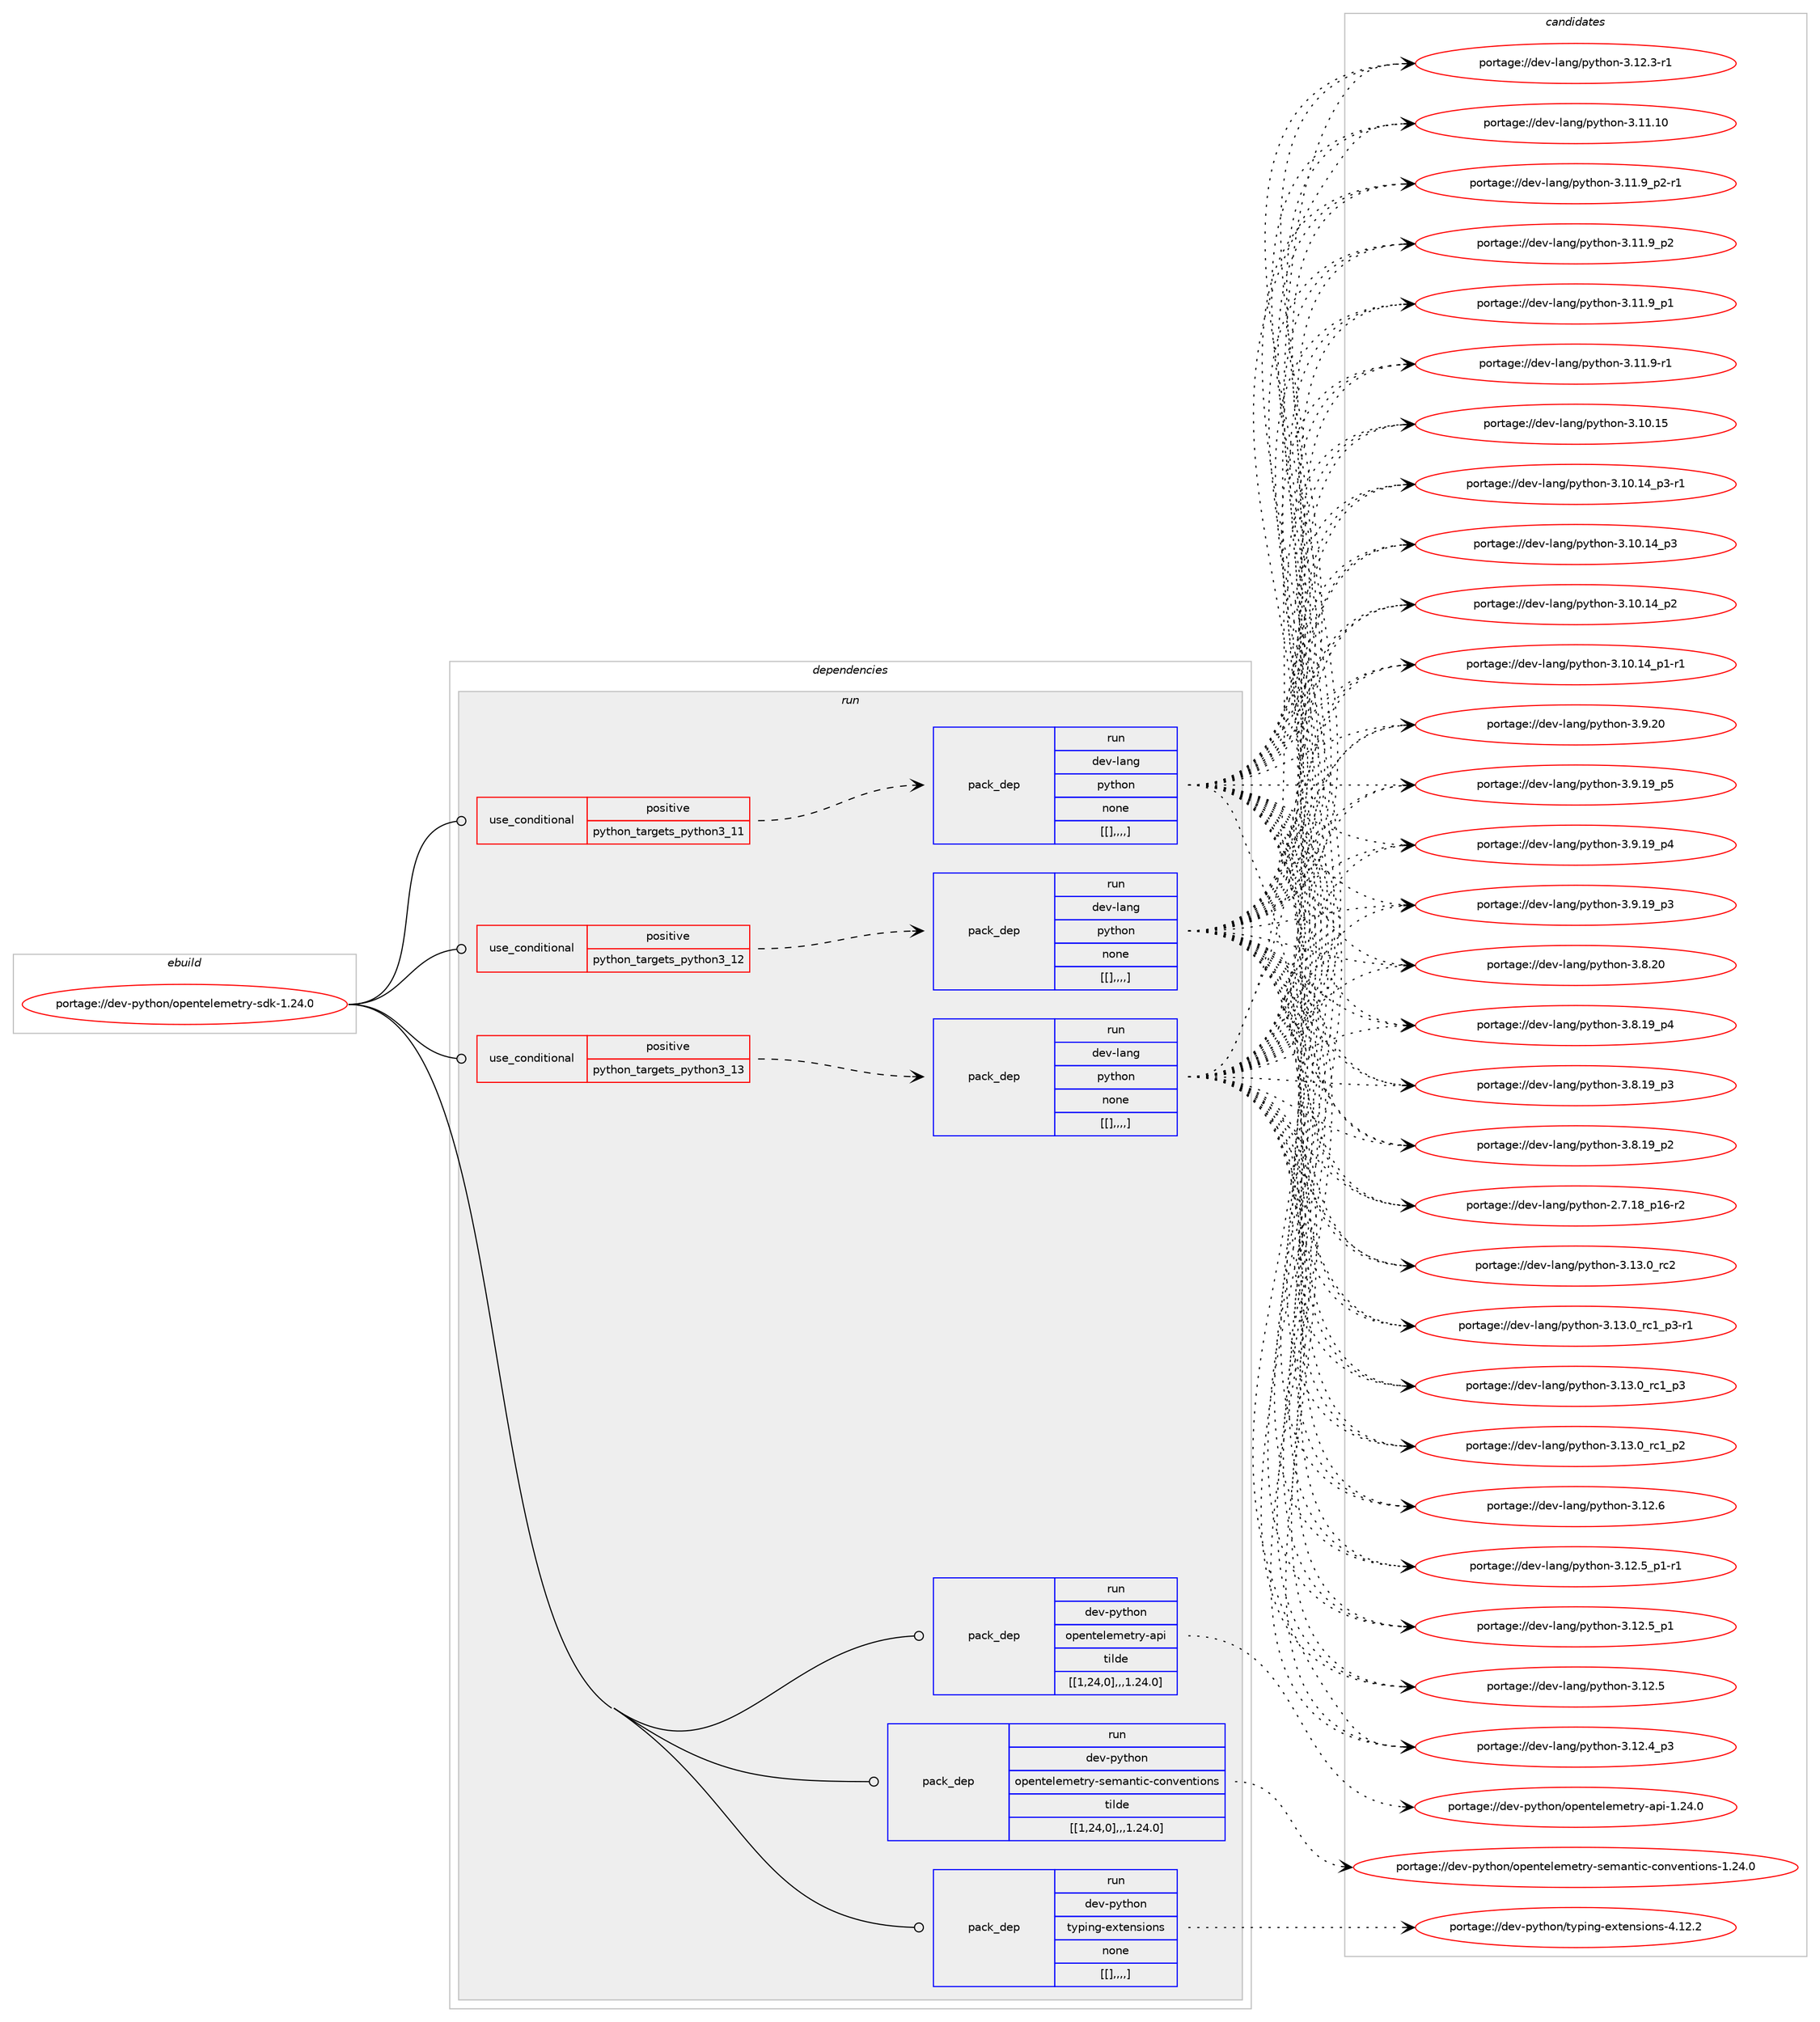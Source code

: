 digraph prolog {

# *************
# Graph options
# *************

newrank=true;
concentrate=true;
compound=true;
graph [rankdir=LR,fontname=Helvetica,fontsize=10,ranksep=1.5];#, ranksep=2.5, nodesep=0.2];
edge  [arrowhead=vee];
node  [fontname=Helvetica,fontsize=10];

# **********
# The ebuild
# **********

subgraph cluster_leftcol {
color=gray;
label=<<i>ebuild</i>>;
id [label="portage://dev-python/opentelemetry-sdk-1.24.0", color=red, width=4, href="../dev-python/opentelemetry-sdk-1.24.0.svg"];
}

# ****************
# The dependencies
# ****************

subgraph cluster_midcol {
color=gray;
label=<<i>dependencies</i>>;
subgraph cluster_compile {
fillcolor="#eeeeee";
style=filled;
label=<<i>compile</i>>;
}
subgraph cluster_compileandrun {
fillcolor="#eeeeee";
style=filled;
label=<<i>compile and run</i>>;
}
subgraph cluster_run {
fillcolor="#eeeeee";
style=filled;
label=<<i>run</i>>;
subgraph cond36214 {
dependency154404 [label=<<TABLE BORDER="0" CELLBORDER="1" CELLSPACING="0" CELLPADDING="4"><TR><TD ROWSPAN="3" CELLPADDING="10">use_conditional</TD></TR><TR><TD>positive</TD></TR><TR><TD>python_targets_python3_11</TD></TR></TABLE>>, shape=none, color=red];
subgraph pack116972 {
dependency154405 [label=<<TABLE BORDER="0" CELLBORDER="1" CELLSPACING="0" CELLPADDING="4" WIDTH="220"><TR><TD ROWSPAN="6" CELLPADDING="30">pack_dep</TD></TR><TR><TD WIDTH="110">run</TD></TR><TR><TD>dev-lang</TD></TR><TR><TD>python</TD></TR><TR><TD>none</TD></TR><TR><TD>[[],,,,]</TD></TR></TABLE>>, shape=none, color=blue];
}
dependency154404:e -> dependency154405:w [weight=20,style="dashed",arrowhead="vee"];
}
id:e -> dependency154404:w [weight=20,style="solid",arrowhead="odot"];
subgraph cond36215 {
dependency154406 [label=<<TABLE BORDER="0" CELLBORDER="1" CELLSPACING="0" CELLPADDING="4"><TR><TD ROWSPAN="3" CELLPADDING="10">use_conditional</TD></TR><TR><TD>positive</TD></TR><TR><TD>python_targets_python3_12</TD></TR></TABLE>>, shape=none, color=red];
subgraph pack116973 {
dependency154407 [label=<<TABLE BORDER="0" CELLBORDER="1" CELLSPACING="0" CELLPADDING="4" WIDTH="220"><TR><TD ROWSPAN="6" CELLPADDING="30">pack_dep</TD></TR><TR><TD WIDTH="110">run</TD></TR><TR><TD>dev-lang</TD></TR><TR><TD>python</TD></TR><TR><TD>none</TD></TR><TR><TD>[[],,,,]</TD></TR></TABLE>>, shape=none, color=blue];
}
dependency154406:e -> dependency154407:w [weight=20,style="dashed",arrowhead="vee"];
}
id:e -> dependency154406:w [weight=20,style="solid",arrowhead="odot"];
subgraph cond36216 {
dependency154408 [label=<<TABLE BORDER="0" CELLBORDER="1" CELLSPACING="0" CELLPADDING="4"><TR><TD ROWSPAN="3" CELLPADDING="10">use_conditional</TD></TR><TR><TD>positive</TD></TR><TR><TD>python_targets_python3_13</TD></TR></TABLE>>, shape=none, color=red];
subgraph pack116974 {
dependency154409 [label=<<TABLE BORDER="0" CELLBORDER="1" CELLSPACING="0" CELLPADDING="4" WIDTH="220"><TR><TD ROWSPAN="6" CELLPADDING="30">pack_dep</TD></TR><TR><TD WIDTH="110">run</TD></TR><TR><TD>dev-lang</TD></TR><TR><TD>python</TD></TR><TR><TD>none</TD></TR><TR><TD>[[],,,,]</TD></TR></TABLE>>, shape=none, color=blue];
}
dependency154408:e -> dependency154409:w [weight=20,style="dashed",arrowhead="vee"];
}
id:e -> dependency154408:w [weight=20,style="solid",arrowhead="odot"];
subgraph pack116975 {
dependency154410 [label=<<TABLE BORDER="0" CELLBORDER="1" CELLSPACING="0" CELLPADDING="4" WIDTH="220"><TR><TD ROWSPAN="6" CELLPADDING="30">pack_dep</TD></TR><TR><TD WIDTH="110">run</TD></TR><TR><TD>dev-python</TD></TR><TR><TD>opentelemetry-api</TD></TR><TR><TD>tilde</TD></TR><TR><TD>[[1,24,0],,,1.24.0]</TD></TR></TABLE>>, shape=none, color=blue];
}
id:e -> dependency154410:w [weight=20,style="solid",arrowhead="odot"];
subgraph pack116976 {
dependency154411 [label=<<TABLE BORDER="0" CELLBORDER="1" CELLSPACING="0" CELLPADDING="4" WIDTH="220"><TR><TD ROWSPAN="6" CELLPADDING="30">pack_dep</TD></TR><TR><TD WIDTH="110">run</TD></TR><TR><TD>dev-python</TD></TR><TR><TD>opentelemetry-semantic-conventions</TD></TR><TR><TD>tilde</TD></TR><TR><TD>[[1,24,0],,,1.24.0]</TD></TR></TABLE>>, shape=none, color=blue];
}
id:e -> dependency154411:w [weight=20,style="solid",arrowhead="odot"];
subgraph pack116977 {
dependency154412 [label=<<TABLE BORDER="0" CELLBORDER="1" CELLSPACING="0" CELLPADDING="4" WIDTH="220"><TR><TD ROWSPAN="6" CELLPADDING="30">pack_dep</TD></TR><TR><TD WIDTH="110">run</TD></TR><TR><TD>dev-python</TD></TR><TR><TD>typing-extensions</TD></TR><TR><TD>none</TD></TR><TR><TD>[[],,,,]</TD></TR></TABLE>>, shape=none, color=blue];
}
id:e -> dependency154412:w [weight=20,style="solid",arrowhead="odot"];
}
}

# **************
# The candidates
# **************

subgraph cluster_choices {
rank=same;
color=gray;
label=<<i>candidates</i>>;

subgraph choice116972 {
color=black;
nodesep=1;
choice10010111845108971101034711212111610411111045514649514648951149950 [label="portage://dev-lang/python-3.13.0_rc2", color=red, width=4,href="../dev-lang/python-3.13.0_rc2.svg"];
choice1001011184510897110103471121211161041111104551464951464895114994995112514511449 [label="portage://dev-lang/python-3.13.0_rc1_p3-r1", color=red, width=4,href="../dev-lang/python-3.13.0_rc1_p3-r1.svg"];
choice100101118451089711010347112121116104111110455146495146489511499499511251 [label="portage://dev-lang/python-3.13.0_rc1_p3", color=red, width=4,href="../dev-lang/python-3.13.0_rc1_p3.svg"];
choice100101118451089711010347112121116104111110455146495146489511499499511250 [label="portage://dev-lang/python-3.13.0_rc1_p2", color=red, width=4,href="../dev-lang/python-3.13.0_rc1_p2.svg"];
choice10010111845108971101034711212111610411111045514649504654 [label="portage://dev-lang/python-3.12.6", color=red, width=4,href="../dev-lang/python-3.12.6.svg"];
choice1001011184510897110103471121211161041111104551464950465395112494511449 [label="portage://dev-lang/python-3.12.5_p1-r1", color=red, width=4,href="../dev-lang/python-3.12.5_p1-r1.svg"];
choice100101118451089711010347112121116104111110455146495046539511249 [label="portage://dev-lang/python-3.12.5_p1", color=red, width=4,href="../dev-lang/python-3.12.5_p1.svg"];
choice10010111845108971101034711212111610411111045514649504653 [label="portage://dev-lang/python-3.12.5", color=red, width=4,href="../dev-lang/python-3.12.5.svg"];
choice100101118451089711010347112121116104111110455146495046529511251 [label="portage://dev-lang/python-3.12.4_p3", color=red, width=4,href="../dev-lang/python-3.12.4_p3.svg"];
choice100101118451089711010347112121116104111110455146495046514511449 [label="portage://dev-lang/python-3.12.3-r1", color=red, width=4,href="../dev-lang/python-3.12.3-r1.svg"];
choice1001011184510897110103471121211161041111104551464949464948 [label="portage://dev-lang/python-3.11.10", color=red, width=4,href="../dev-lang/python-3.11.10.svg"];
choice1001011184510897110103471121211161041111104551464949465795112504511449 [label="portage://dev-lang/python-3.11.9_p2-r1", color=red, width=4,href="../dev-lang/python-3.11.9_p2-r1.svg"];
choice100101118451089711010347112121116104111110455146494946579511250 [label="portage://dev-lang/python-3.11.9_p2", color=red, width=4,href="../dev-lang/python-3.11.9_p2.svg"];
choice100101118451089711010347112121116104111110455146494946579511249 [label="portage://dev-lang/python-3.11.9_p1", color=red, width=4,href="../dev-lang/python-3.11.9_p1.svg"];
choice100101118451089711010347112121116104111110455146494946574511449 [label="portage://dev-lang/python-3.11.9-r1", color=red, width=4,href="../dev-lang/python-3.11.9-r1.svg"];
choice1001011184510897110103471121211161041111104551464948464953 [label="portage://dev-lang/python-3.10.15", color=red, width=4,href="../dev-lang/python-3.10.15.svg"];
choice100101118451089711010347112121116104111110455146494846495295112514511449 [label="portage://dev-lang/python-3.10.14_p3-r1", color=red, width=4,href="../dev-lang/python-3.10.14_p3-r1.svg"];
choice10010111845108971101034711212111610411111045514649484649529511251 [label="portage://dev-lang/python-3.10.14_p3", color=red, width=4,href="../dev-lang/python-3.10.14_p3.svg"];
choice10010111845108971101034711212111610411111045514649484649529511250 [label="portage://dev-lang/python-3.10.14_p2", color=red, width=4,href="../dev-lang/python-3.10.14_p2.svg"];
choice100101118451089711010347112121116104111110455146494846495295112494511449 [label="portage://dev-lang/python-3.10.14_p1-r1", color=red, width=4,href="../dev-lang/python-3.10.14_p1-r1.svg"];
choice10010111845108971101034711212111610411111045514657465048 [label="portage://dev-lang/python-3.9.20", color=red, width=4,href="../dev-lang/python-3.9.20.svg"];
choice100101118451089711010347112121116104111110455146574649579511253 [label="portage://dev-lang/python-3.9.19_p5", color=red, width=4,href="../dev-lang/python-3.9.19_p5.svg"];
choice100101118451089711010347112121116104111110455146574649579511252 [label="portage://dev-lang/python-3.9.19_p4", color=red, width=4,href="../dev-lang/python-3.9.19_p4.svg"];
choice100101118451089711010347112121116104111110455146574649579511251 [label="portage://dev-lang/python-3.9.19_p3", color=red, width=4,href="../dev-lang/python-3.9.19_p3.svg"];
choice10010111845108971101034711212111610411111045514656465048 [label="portage://dev-lang/python-3.8.20", color=red, width=4,href="../dev-lang/python-3.8.20.svg"];
choice100101118451089711010347112121116104111110455146564649579511252 [label="portage://dev-lang/python-3.8.19_p4", color=red, width=4,href="../dev-lang/python-3.8.19_p4.svg"];
choice100101118451089711010347112121116104111110455146564649579511251 [label="portage://dev-lang/python-3.8.19_p3", color=red, width=4,href="../dev-lang/python-3.8.19_p3.svg"];
choice100101118451089711010347112121116104111110455146564649579511250 [label="portage://dev-lang/python-3.8.19_p2", color=red, width=4,href="../dev-lang/python-3.8.19_p2.svg"];
choice100101118451089711010347112121116104111110455046554649569511249544511450 [label="portage://dev-lang/python-2.7.18_p16-r2", color=red, width=4,href="../dev-lang/python-2.7.18_p16-r2.svg"];
dependency154405:e -> choice10010111845108971101034711212111610411111045514649514648951149950:w [style=dotted,weight="100"];
dependency154405:e -> choice1001011184510897110103471121211161041111104551464951464895114994995112514511449:w [style=dotted,weight="100"];
dependency154405:e -> choice100101118451089711010347112121116104111110455146495146489511499499511251:w [style=dotted,weight="100"];
dependency154405:e -> choice100101118451089711010347112121116104111110455146495146489511499499511250:w [style=dotted,weight="100"];
dependency154405:e -> choice10010111845108971101034711212111610411111045514649504654:w [style=dotted,weight="100"];
dependency154405:e -> choice1001011184510897110103471121211161041111104551464950465395112494511449:w [style=dotted,weight="100"];
dependency154405:e -> choice100101118451089711010347112121116104111110455146495046539511249:w [style=dotted,weight="100"];
dependency154405:e -> choice10010111845108971101034711212111610411111045514649504653:w [style=dotted,weight="100"];
dependency154405:e -> choice100101118451089711010347112121116104111110455146495046529511251:w [style=dotted,weight="100"];
dependency154405:e -> choice100101118451089711010347112121116104111110455146495046514511449:w [style=dotted,weight="100"];
dependency154405:e -> choice1001011184510897110103471121211161041111104551464949464948:w [style=dotted,weight="100"];
dependency154405:e -> choice1001011184510897110103471121211161041111104551464949465795112504511449:w [style=dotted,weight="100"];
dependency154405:e -> choice100101118451089711010347112121116104111110455146494946579511250:w [style=dotted,weight="100"];
dependency154405:e -> choice100101118451089711010347112121116104111110455146494946579511249:w [style=dotted,weight="100"];
dependency154405:e -> choice100101118451089711010347112121116104111110455146494946574511449:w [style=dotted,weight="100"];
dependency154405:e -> choice1001011184510897110103471121211161041111104551464948464953:w [style=dotted,weight="100"];
dependency154405:e -> choice100101118451089711010347112121116104111110455146494846495295112514511449:w [style=dotted,weight="100"];
dependency154405:e -> choice10010111845108971101034711212111610411111045514649484649529511251:w [style=dotted,weight="100"];
dependency154405:e -> choice10010111845108971101034711212111610411111045514649484649529511250:w [style=dotted,weight="100"];
dependency154405:e -> choice100101118451089711010347112121116104111110455146494846495295112494511449:w [style=dotted,weight="100"];
dependency154405:e -> choice10010111845108971101034711212111610411111045514657465048:w [style=dotted,weight="100"];
dependency154405:e -> choice100101118451089711010347112121116104111110455146574649579511253:w [style=dotted,weight="100"];
dependency154405:e -> choice100101118451089711010347112121116104111110455146574649579511252:w [style=dotted,weight="100"];
dependency154405:e -> choice100101118451089711010347112121116104111110455146574649579511251:w [style=dotted,weight="100"];
dependency154405:e -> choice10010111845108971101034711212111610411111045514656465048:w [style=dotted,weight="100"];
dependency154405:e -> choice100101118451089711010347112121116104111110455146564649579511252:w [style=dotted,weight="100"];
dependency154405:e -> choice100101118451089711010347112121116104111110455146564649579511251:w [style=dotted,weight="100"];
dependency154405:e -> choice100101118451089711010347112121116104111110455146564649579511250:w [style=dotted,weight="100"];
dependency154405:e -> choice100101118451089711010347112121116104111110455046554649569511249544511450:w [style=dotted,weight="100"];
}
subgraph choice116973 {
color=black;
nodesep=1;
choice10010111845108971101034711212111610411111045514649514648951149950 [label="portage://dev-lang/python-3.13.0_rc2", color=red, width=4,href="../dev-lang/python-3.13.0_rc2.svg"];
choice1001011184510897110103471121211161041111104551464951464895114994995112514511449 [label="portage://dev-lang/python-3.13.0_rc1_p3-r1", color=red, width=4,href="../dev-lang/python-3.13.0_rc1_p3-r1.svg"];
choice100101118451089711010347112121116104111110455146495146489511499499511251 [label="portage://dev-lang/python-3.13.0_rc1_p3", color=red, width=4,href="../dev-lang/python-3.13.0_rc1_p3.svg"];
choice100101118451089711010347112121116104111110455146495146489511499499511250 [label="portage://dev-lang/python-3.13.0_rc1_p2", color=red, width=4,href="../dev-lang/python-3.13.0_rc1_p2.svg"];
choice10010111845108971101034711212111610411111045514649504654 [label="portage://dev-lang/python-3.12.6", color=red, width=4,href="../dev-lang/python-3.12.6.svg"];
choice1001011184510897110103471121211161041111104551464950465395112494511449 [label="portage://dev-lang/python-3.12.5_p1-r1", color=red, width=4,href="../dev-lang/python-3.12.5_p1-r1.svg"];
choice100101118451089711010347112121116104111110455146495046539511249 [label="portage://dev-lang/python-3.12.5_p1", color=red, width=4,href="../dev-lang/python-3.12.5_p1.svg"];
choice10010111845108971101034711212111610411111045514649504653 [label="portage://dev-lang/python-3.12.5", color=red, width=4,href="../dev-lang/python-3.12.5.svg"];
choice100101118451089711010347112121116104111110455146495046529511251 [label="portage://dev-lang/python-3.12.4_p3", color=red, width=4,href="../dev-lang/python-3.12.4_p3.svg"];
choice100101118451089711010347112121116104111110455146495046514511449 [label="portage://dev-lang/python-3.12.3-r1", color=red, width=4,href="../dev-lang/python-3.12.3-r1.svg"];
choice1001011184510897110103471121211161041111104551464949464948 [label="portage://dev-lang/python-3.11.10", color=red, width=4,href="../dev-lang/python-3.11.10.svg"];
choice1001011184510897110103471121211161041111104551464949465795112504511449 [label="portage://dev-lang/python-3.11.9_p2-r1", color=red, width=4,href="../dev-lang/python-3.11.9_p2-r1.svg"];
choice100101118451089711010347112121116104111110455146494946579511250 [label="portage://dev-lang/python-3.11.9_p2", color=red, width=4,href="../dev-lang/python-3.11.9_p2.svg"];
choice100101118451089711010347112121116104111110455146494946579511249 [label="portage://dev-lang/python-3.11.9_p1", color=red, width=4,href="../dev-lang/python-3.11.9_p1.svg"];
choice100101118451089711010347112121116104111110455146494946574511449 [label="portage://dev-lang/python-3.11.9-r1", color=red, width=4,href="../dev-lang/python-3.11.9-r1.svg"];
choice1001011184510897110103471121211161041111104551464948464953 [label="portage://dev-lang/python-3.10.15", color=red, width=4,href="../dev-lang/python-3.10.15.svg"];
choice100101118451089711010347112121116104111110455146494846495295112514511449 [label="portage://dev-lang/python-3.10.14_p3-r1", color=red, width=4,href="../dev-lang/python-3.10.14_p3-r1.svg"];
choice10010111845108971101034711212111610411111045514649484649529511251 [label="portage://dev-lang/python-3.10.14_p3", color=red, width=4,href="../dev-lang/python-3.10.14_p3.svg"];
choice10010111845108971101034711212111610411111045514649484649529511250 [label="portage://dev-lang/python-3.10.14_p2", color=red, width=4,href="../dev-lang/python-3.10.14_p2.svg"];
choice100101118451089711010347112121116104111110455146494846495295112494511449 [label="portage://dev-lang/python-3.10.14_p1-r1", color=red, width=4,href="../dev-lang/python-3.10.14_p1-r1.svg"];
choice10010111845108971101034711212111610411111045514657465048 [label="portage://dev-lang/python-3.9.20", color=red, width=4,href="../dev-lang/python-3.9.20.svg"];
choice100101118451089711010347112121116104111110455146574649579511253 [label="portage://dev-lang/python-3.9.19_p5", color=red, width=4,href="../dev-lang/python-3.9.19_p5.svg"];
choice100101118451089711010347112121116104111110455146574649579511252 [label="portage://dev-lang/python-3.9.19_p4", color=red, width=4,href="../dev-lang/python-3.9.19_p4.svg"];
choice100101118451089711010347112121116104111110455146574649579511251 [label="portage://dev-lang/python-3.9.19_p3", color=red, width=4,href="../dev-lang/python-3.9.19_p3.svg"];
choice10010111845108971101034711212111610411111045514656465048 [label="portage://dev-lang/python-3.8.20", color=red, width=4,href="../dev-lang/python-3.8.20.svg"];
choice100101118451089711010347112121116104111110455146564649579511252 [label="portage://dev-lang/python-3.8.19_p4", color=red, width=4,href="../dev-lang/python-3.8.19_p4.svg"];
choice100101118451089711010347112121116104111110455146564649579511251 [label="portage://dev-lang/python-3.8.19_p3", color=red, width=4,href="../dev-lang/python-3.8.19_p3.svg"];
choice100101118451089711010347112121116104111110455146564649579511250 [label="portage://dev-lang/python-3.8.19_p2", color=red, width=4,href="../dev-lang/python-3.8.19_p2.svg"];
choice100101118451089711010347112121116104111110455046554649569511249544511450 [label="portage://dev-lang/python-2.7.18_p16-r2", color=red, width=4,href="../dev-lang/python-2.7.18_p16-r2.svg"];
dependency154407:e -> choice10010111845108971101034711212111610411111045514649514648951149950:w [style=dotted,weight="100"];
dependency154407:e -> choice1001011184510897110103471121211161041111104551464951464895114994995112514511449:w [style=dotted,weight="100"];
dependency154407:e -> choice100101118451089711010347112121116104111110455146495146489511499499511251:w [style=dotted,weight="100"];
dependency154407:e -> choice100101118451089711010347112121116104111110455146495146489511499499511250:w [style=dotted,weight="100"];
dependency154407:e -> choice10010111845108971101034711212111610411111045514649504654:w [style=dotted,weight="100"];
dependency154407:e -> choice1001011184510897110103471121211161041111104551464950465395112494511449:w [style=dotted,weight="100"];
dependency154407:e -> choice100101118451089711010347112121116104111110455146495046539511249:w [style=dotted,weight="100"];
dependency154407:e -> choice10010111845108971101034711212111610411111045514649504653:w [style=dotted,weight="100"];
dependency154407:e -> choice100101118451089711010347112121116104111110455146495046529511251:w [style=dotted,weight="100"];
dependency154407:e -> choice100101118451089711010347112121116104111110455146495046514511449:w [style=dotted,weight="100"];
dependency154407:e -> choice1001011184510897110103471121211161041111104551464949464948:w [style=dotted,weight="100"];
dependency154407:e -> choice1001011184510897110103471121211161041111104551464949465795112504511449:w [style=dotted,weight="100"];
dependency154407:e -> choice100101118451089711010347112121116104111110455146494946579511250:w [style=dotted,weight="100"];
dependency154407:e -> choice100101118451089711010347112121116104111110455146494946579511249:w [style=dotted,weight="100"];
dependency154407:e -> choice100101118451089711010347112121116104111110455146494946574511449:w [style=dotted,weight="100"];
dependency154407:e -> choice1001011184510897110103471121211161041111104551464948464953:w [style=dotted,weight="100"];
dependency154407:e -> choice100101118451089711010347112121116104111110455146494846495295112514511449:w [style=dotted,weight="100"];
dependency154407:e -> choice10010111845108971101034711212111610411111045514649484649529511251:w [style=dotted,weight="100"];
dependency154407:e -> choice10010111845108971101034711212111610411111045514649484649529511250:w [style=dotted,weight="100"];
dependency154407:e -> choice100101118451089711010347112121116104111110455146494846495295112494511449:w [style=dotted,weight="100"];
dependency154407:e -> choice10010111845108971101034711212111610411111045514657465048:w [style=dotted,weight="100"];
dependency154407:e -> choice100101118451089711010347112121116104111110455146574649579511253:w [style=dotted,weight="100"];
dependency154407:e -> choice100101118451089711010347112121116104111110455146574649579511252:w [style=dotted,weight="100"];
dependency154407:e -> choice100101118451089711010347112121116104111110455146574649579511251:w [style=dotted,weight="100"];
dependency154407:e -> choice10010111845108971101034711212111610411111045514656465048:w [style=dotted,weight="100"];
dependency154407:e -> choice100101118451089711010347112121116104111110455146564649579511252:w [style=dotted,weight="100"];
dependency154407:e -> choice100101118451089711010347112121116104111110455146564649579511251:w [style=dotted,weight="100"];
dependency154407:e -> choice100101118451089711010347112121116104111110455146564649579511250:w [style=dotted,weight="100"];
dependency154407:e -> choice100101118451089711010347112121116104111110455046554649569511249544511450:w [style=dotted,weight="100"];
}
subgraph choice116974 {
color=black;
nodesep=1;
choice10010111845108971101034711212111610411111045514649514648951149950 [label="portage://dev-lang/python-3.13.0_rc2", color=red, width=4,href="../dev-lang/python-3.13.0_rc2.svg"];
choice1001011184510897110103471121211161041111104551464951464895114994995112514511449 [label="portage://dev-lang/python-3.13.0_rc1_p3-r1", color=red, width=4,href="../dev-lang/python-3.13.0_rc1_p3-r1.svg"];
choice100101118451089711010347112121116104111110455146495146489511499499511251 [label="portage://dev-lang/python-3.13.0_rc1_p3", color=red, width=4,href="../dev-lang/python-3.13.0_rc1_p3.svg"];
choice100101118451089711010347112121116104111110455146495146489511499499511250 [label="portage://dev-lang/python-3.13.0_rc1_p2", color=red, width=4,href="../dev-lang/python-3.13.0_rc1_p2.svg"];
choice10010111845108971101034711212111610411111045514649504654 [label="portage://dev-lang/python-3.12.6", color=red, width=4,href="../dev-lang/python-3.12.6.svg"];
choice1001011184510897110103471121211161041111104551464950465395112494511449 [label="portage://dev-lang/python-3.12.5_p1-r1", color=red, width=4,href="../dev-lang/python-3.12.5_p1-r1.svg"];
choice100101118451089711010347112121116104111110455146495046539511249 [label="portage://dev-lang/python-3.12.5_p1", color=red, width=4,href="../dev-lang/python-3.12.5_p1.svg"];
choice10010111845108971101034711212111610411111045514649504653 [label="portage://dev-lang/python-3.12.5", color=red, width=4,href="../dev-lang/python-3.12.5.svg"];
choice100101118451089711010347112121116104111110455146495046529511251 [label="portage://dev-lang/python-3.12.4_p3", color=red, width=4,href="../dev-lang/python-3.12.4_p3.svg"];
choice100101118451089711010347112121116104111110455146495046514511449 [label="portage://dev-lang/python-3.12.3-r1", color=red, width=4,href="../dev-lang/python-3.12.3-r1.svg"];
choice1001011184510897110103471121211161041111104551464949464948 [label="portage://dev-lang/python-3.11.10", color=red, width=4,href="../dev-lang/python-3.11.10.svg"];
choice1001011184510897110103471121211161041111104551464949465795112504511449 [label="portage://dev-lang/python-3.11.9_p2-r1", color=red, width=4,href="../dev-lang/python-3.11.9_p2-r1.svg"];
choice100101118451089711010347112121116104111110455146494946579511250 [label="portage://dev-lang/python-3.11.9_p2", color=red, width=4,href="../dev-lang/python-3.11.9_p2.svg"];
choice100101118451089711010347112121116104111110455146494946579511249 [label="portage://dev-lang/python-3.11.9_p1", color=red, width=4,href="../dev-lang/python-3.11.9_p1.svg"];
choice100101118451089711010347112121116104111110455146494946574511449 [label="portage://dev-lang/python-3.11.9-r1", color=red, width=4,href="../dev-lang/python-3.11.9-r1.svg"];
choice1001011184510897110103471121211161041111104551464948464953 [label="portage://dev-lang/python-3.10.15", color=red, width=4,href="../dev-lang/python-3.10.15.svg"];
choice100101118451089711010347112121116104111110455146494846495295112514511449 [label="portage://dev-lang/python-3.10.14_p3-r1", color=red, width=4,href="../dev-lang/python-3.10.14_p3-r1.svg"];
choice10010111845108971101034711212111610411111045514649484649529511251 [label="portage://dev-lang/python-3.10.14_p3", color=red, width=4,href="../dev-lang/python-3.10.14_p3.svg"];
choice10010111845108971101034711212111610411111045514649484649529511250 [label="portage://dev-lang/python-3.10.14_p2", color=red, width=4,href="../dev-lang/python-3.10.14_p2.svg"];
choice100101118451089711010347112121116104111110455146494846495295112494511449 [label="portage://dev-lang/python-3.10.14_p1-r1", color=red, width=4,href="../dev-lang/python-3.10.14_p1-r1.svg"];
choice10010111845108971101034711212111610411111045514657465048 [label="portage://dev-lang/python-3.9.20", color=red, width=4,href="../dev-lang/python-3.9.20.svg"];
choice100101118451089711010347112121116104111110455146574649579511253 [label="portage://dev-lang/python-3.9.19_p5", color=red, width=4,href="../dev-lang/python-3.9.19_p5.svg"];
choice100101118451089711010347112121116104111110455146574649579511252 [label="portage://dev-lang/python-3.9.19_p4", color=red, width=4,href="../dev-lang/python-3.9.19_p4.svg"];
choice100101118451089711010347112121116104111110455146574649579511251 [label="portage://dev-lang/python-3.9.19_p3", color=red, width=4,href="../dev-lang/python-3.9.19_p3.svg"];
choice10010111845108971101034711212111610411111045514656465048 [label="portage://dev-lang/python-3.8.20", color=red, width=4,href="../dev-lang/python-3.8.20.svg"];
choice100101118451089711010347112121116104111110455146564649579511252 [label="portage://dev-lang/python-3.8.19_p4", color=red, width=4,href="../dev-lang/python-3.8.19_p4.svg"];
choice100101118451089711010347112121116104111110455146564649579511251 [label="portage://dev-lang/python-3.8.19_p3", color=red, width=4,href="../dev-lang/python-3.8.19_p3.svg"];
choice100101118451089711010347112121116104111110455146564649579511250 [label="portage://dev-lang/python-3.8.19_p2", color=red, width=4,href="../dev-lang/python-3.8.19_p2.svg"];
choice100101118451089711010347112121116104111110455046554649569511249544511450 [label="portage://dev-lang/python-2.7.18_p16-r2", color=red, width=4,href="../dev-lang/python-2.7.18_p16-r2.svg"];
dependency154409:e -> choice10010111845108971101034711212111610411111045514649514648951149950:w [style=dotted,weight="100"];
dependency154409:e -> choice1001011184510897110103471121211161041111104551464951464895114994995112514511449:w [style=dotted,weight="100"];
dependency154409:e -> choice100101118451089711010347112121116104111110455146495146489511499499511251:w [style=dotted,weight="100"];
dependency154409:e -> choice100101118451089711010347112121116104111110455146495146489511499499511250:w [style=dotted,weight="100"];
dependency154409:e -> choice10010111845108971101034711212111610411111045514649504654:w [style=dotted,weight="100"];
dependency154409:e -> choice1001011184510897110103471121211161041111104551464950465395112494511449:w [style=dotted,weight="100"];
dependency154409:e -> choice100101118451089711010347112121116104111110455146495046539511249:w [style=dotted,weight="100"];
dependency154409:e -> choice10010111845108971101034711212111610411111045514649504653:w [style=dotted,weight="100"];
dependency154409:e -> choice100101118451089711010347112121116104111110455146495046529511251:w [style=dotted,weight="100"];
dependency154409:e -> choice100101118451089711010347112121116104111110455146495046514511449:w [style=dotted,weight="100"];
dependency154409:e -> choice1001011184510897110103471121211161041111104551464949464948:w [style=dotted,weight="100"];
dependency154409:e -> choice1001011184510897110103471121211161041111104551464949465795112504511449:w [style=dotted,weight="100"];
dependency154409:e -> choice100101118451089711010347112121116104111110455146494946579511250:w [style=dotted,weight="100"];
dependency154409:e -> choice100101118451089711010347112121116104111110455146494946579511249:w [style=dotted,weight="100"];
dependency154409:e -> choice100101118451089711010347112121116104111110455146494946574511449:w [style=dotted,weight="100"];
dependency154409:e -> choice1001011184510897110103471121211161041111104551464948464953:w [style=dotted,weight="100"];
dependency154409:e -> choice100101118451089711010347112121116104111110455146494846495295112514511449:w [style=dotted,weight="100"];
dependency154409:e -> choice10010111845108971101034711212111610411111045514649484649529511251:w [style=dotted,weight="100"];
dependency154409:e -> choice10010111845108971101034711212111610411111045514649484649529511250:w [style=dotted,weight="100"];
dependency154409:e -> choice100101118451089711010347112121116104111110455146494846495295112494511449:w [style=dotted,weight="100"];
dependency154409:e -> choice10010111845108971101034711212111610411111045514657465048:w [style=dotted,weight="100"];
dependency154409:e -> choice100101118451089711010347112121116104111110455146574649579511253:w [style=dotted,weight="100"];
dependency154409:e -> choice100101118451089711010347112121116104111110455146574649579511252:w [style=dotted,weight="100"];
dependency154409:e -> choice100101118451089711010347112121116104111110455146574649579511251:w [style=dotted,weight="100"];
dependency154409:e -> choice10010111845108971101034711212111610411111045514656465048:w [style=dotted,weight="100"];
dependency154409:e -> choice100101118451089711010347112121116104111110455146564649579511252:w [style=dotted,weight="100"];
dependency154409:e -> choice100101118451089711010347112121116104111110455146564649579511251:w [style=dotted,weight="100"];
dependency154409:e -> choice100101118451089711010347112121116104111110455146564649579511250:w [style=dotted,weight="100"];
dependency154409:e -> choice100101118451089711010347112121116104111110455046554649569511249544511450:w [style=dotted,weight="100"];
}
subgraph choice116975 {
color=black;
nodesep=1;
choice1001011184511212111610411111047111112101110116101108101109101116114121459711210545494650524648 [label="portage://dev-python/opentelemetry-api-1.24.0", color=red, width=4,href="../dev-python/opentelemetry-api-1.24.0.svg"];
dependency154410:e -> choice1001011184511212111610411111047111112101110116101108101109101116114121459711210545494650524648:w [style=dotted,weight="100"];
}
subgraph choice116976 {
color=black;
nodesep=1;
choice1001011184511212111610411111047111112101110116101108101109101116114121451151011099711011610599459911111011810111011610511111011545494650524648 [label="portage://dev-python/opentelemetry-semantic-conventions-1.24.0", color=red, width=4,href="../dev-python/opentelemetry-semantic-conventions-1.24.0.svg"];
dependency154411:e -> choice1001011184511212111610411111047111112101110116101108101109101116114121451151011099711011610599459911111011810111011610511111011545494650524648:w [style=dotted,weight="100"];
}
subgraph choice116977 {
color=black;
nodesep=1;
choice10010111845112121116104111110471161211121051101034510112011610111011510511111011545524649504650 [label="portage://dev-python/typing-extensions-4.12.2", color=red, width=4,href="../dev-python/typing-extensions-4.12.2.svg"];
dependency154412:e -> choice10010111845112121116104111110471161211121051101034510112011610111011510511111011545524649504650:w [style=dotted,weight="100"];
}
}

}
